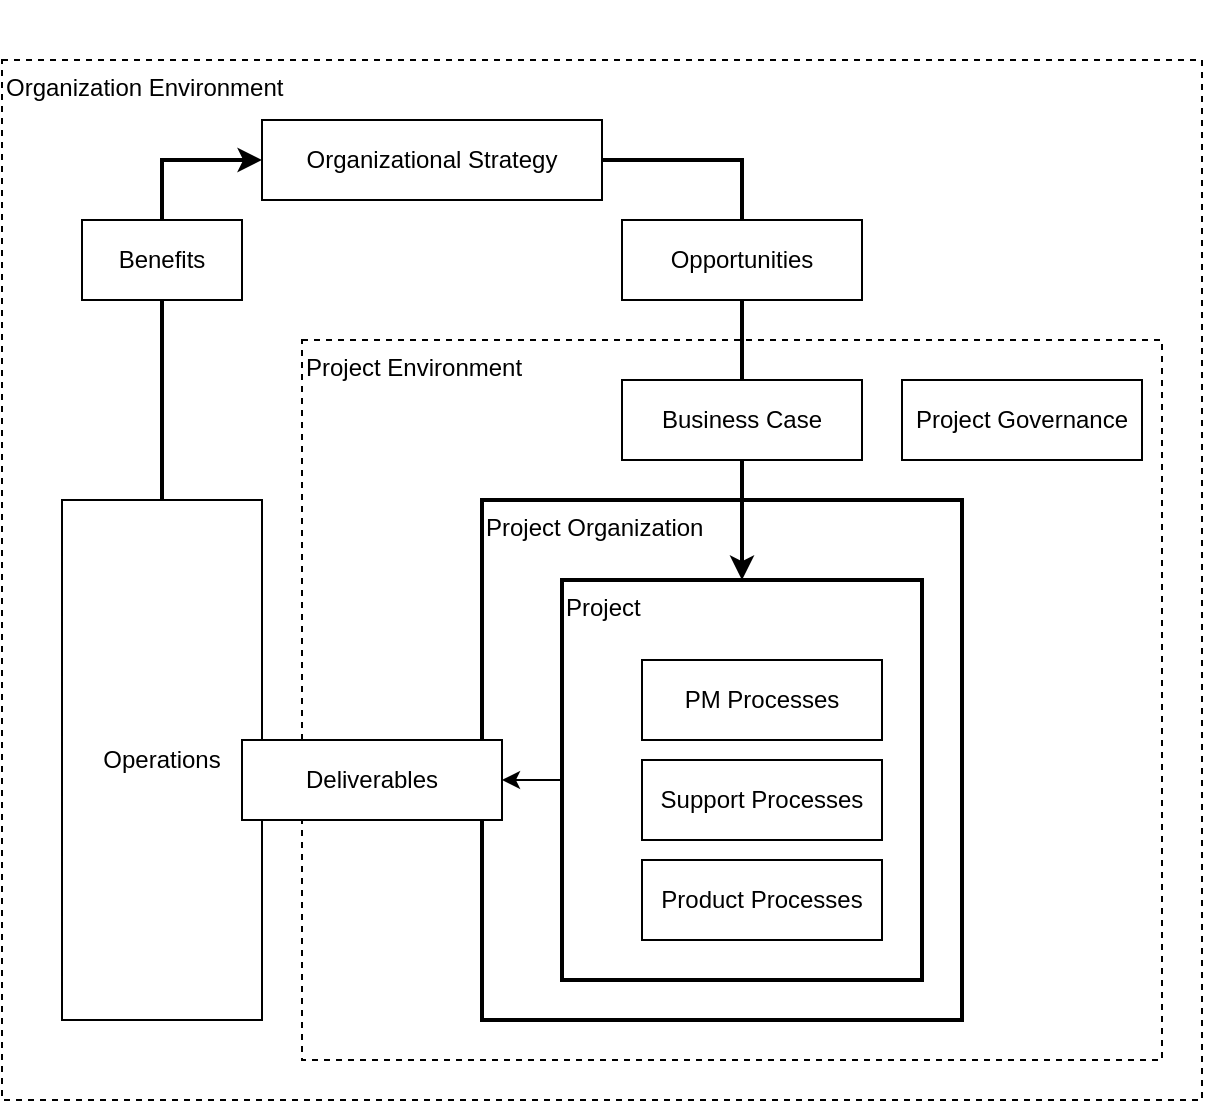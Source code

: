 <mxfile version="20.2.2" type="github">
  <diagram id="T9uuaTeBy4bPSP1g8a4x" name="Page-1">
    <mxGraphModel dx="595" dy="754" grid="1" gridSize="10" guides="1" tooltips="1" connect="1" arrows="1" fold="1" page="1" pageScale="1" pageWidth="827" pageHeight="1169" math="0" shadow="0">
      <root>
        <mxCell id="0" />
        <mxCell id="1" parent="0" />
        <mxCell id="GTCAQwFeK-3oEQe4TXUH-24" value="Organization Environment" style="whiteSpace=wrap;html=1;verticalAlign=top;align=left;dashed=1;" parent="1" vertex="1">
          <mxGeometry x="960" y="380" width="600" height="520" as="geometry" />
        </mxCell>
        <mxCell id="GTCAQwFeK-3oEQe4TXUH-21" value="Project Environment" style="whiteSpace=wrap;html=1;verticalAlign=top;align=left;dashed=1;" parent="1" vertex="1">
          <mxGeometry x="1110" y="520" width="430" height="360" as="geometry" />
        </mxCell>
        <mxCell id="WgbX4FKlPc8r-MKVr4ft-3" value="Project Organization" style="whiteSpace=wrap;html=1;verticalAlign=top;align=left;strokeWidth=2;" vertex="1" parent="1">
          <mxGeometry x="1200" y="600" width="240" height="260" as="geometry" />
        </mxCell>
        <mxCell id="WgbX4FKlPc8r-MKVr4ft-12" style="edgeStyle=orthogonalEdgeStyle;rounded=0;orthogonalLoop=1;jettySize=auto;html=1;exitX=0;exitY=0.5;exitDx=0;exitDy=0;entryX=1;entryY=0.5;entryDx=0;entryDy=0;fontColor=#FFFFFF;" edge="1" parent="1" source="GTCAQwFeK-3oEQe4TXUH-20" target="GTCAQwFeK-3oEQe4TXUH-13">
          <mxGeometry relative="1" as="geometry" />
        </mxCell>
        <mxCell id="GTCAQwFeK-3oEQe4TXUH-20" value="Project" style="whiteSpace=wrap;html=1;verticalAlign=top;align=left;strokeWidth=2;" parent="1" vertex="1">
          <mxGeometry x="1240" y="640" width="180" height="200" as="geometry" />
        </mxCell>
        <mxCell id="GTCAQwFeK-3oEQe4TXUH-15" style="edgeStyle=orthogonalEdgeStyle;rounded=0;orthogonalLoop=1;jettySize=auto;html=1;exitX=0.5;exitY=0;exitDx=0;exitDy=0;entryX=0.5;entryY=1;entryDx=0;entryDy=0;endArrow=none;endFill=0;strokeWidth=2;" parent="1" source="GTCAQwFeK-3oEQe4TXUH-4" target="GTCAQwFeK-3oEQe4TXUH-5" edge="1">
          <mxGeometry relative="1" as="geometry" />
        </mxCell>
        <mxCell id="GTCAQwFeK-3oEQe4TXUH-4" value="Operations" style="whiteSpace=wrap;html=1;" parent="1" vertex="1">
          <mxGeometry x="990" y="600" width="100" height="260" as="geometry" />
        </mxCell>
        <mxCell id="GTCAQwFeK-3oEQe4TXUH-16" style="edgeStyle=orthogonalEdgeStyle;rounded=0;orthogonalLoop=1;jettySize=auto;html=1;exitX=0.5;exitY=0;exitDx=0;exitDy=0;entryX=0;entryY=0.5;entryDx=0;entryDy=0;strokeWidth=2;" parent="1" source="GTCAQwFeK-3oEQe4TXUH-5" target="GTCAQwFeK-3oEQe4TXUH-6" edge="1">
          <mxGeometry relative="1" as="geometry" />
        </mxCell>
        <mxCell id="GTCAQwFeK-3oEQe4TXUH-5" value="Benefits&lt;span style=&quot;color: rgba(0, 0, 0, 0); font-family: monospace; font-size: 0px; text-align: start;&quot;&gt;%3CmxGraphModel%3E%3Croot%3E%3CmxCell%20id%3D%220%22%2F%3E%3CmxCell%20id%3D%221%22%20parent%3D%220%22%2F%3E%3CmxCell%20id%3D%222%22%20value%3D%22Operations%22%20style%3D%22whiteSpace%3Dwrap%3Bhtml%3D1%3B%22%20vertex%3D%221%22%20parent%3D%221%22%3E%3CmxGeometry%20x%3D%22100%22%20y%3D%22290%22%20width%3D%22100%22%20height%3D%22260%22%20as%3D%22geometry%22%2F%3E%3C%2FmxCell%3E%3C%2Froot%3E%3C%2FmxGraphModel%3E&lt;/span&gt;" style="whiteSpace=wrap;html=1;" parent="1" vertex="1">
          <mxGeometry x="1000" y="460" width="80" height="40" as="geometry" />
        </mxCell>
        <mxCell id="GTCAQwFeK-3oEQe4TXUH-17" style="edgeStyle=orthogonalEdgeStyle;rounded=0;orthogonalLoop=1;jettySize=auto;html=1;exitX=1;exitY=0.5;exitDx=0;exitDy=0;entryX=0.5;entryY=0;entryDx=0;entryDy=0;endArrow=none;endFill=0;strokeWidth=2;" parent="1" source="GTCAQwFeK-3oEQe4TXUH-6" target="GTCAQwFeK-3oEQe4TXUH-7" edge="1">
          <mxGeometry relative="1" as="geometry" />
        </mxCell>
        <mxCell id="GTCAQwFeK-3oEQe4TXUH-6" value="Organizational Strategy" style="whiteSpace=wrap;html=1;" parent="1" vertex="1">
          <mxGeometry x="1090" y="410" width="170" height="40" as="geometry" />
        </mxCell>
        <mxCell id="GTCAQwFeK-3oEQe4TXUH-18" style="edgeStyle=orthogonalEdgeStyle;rounded=0;orthogonalLoop=1;jettySize=auto;html=1;exitX=0.5;exitY=1;exitDx=0;exitDy=0;entryX=0.5;entryY=0;entryDx=0;entryDy=0;endArrow=none;endFill=0;strokeWidth=2;" parent="1" source="GTCAQwFeK-3oEQe4TXUH-7" target="GTCAQwFeK-3oEQe4TXUH-8" edge="1">
          <mxGeometry relative="1" as="geometry" />
        </mxCell>
        <mxCell id="GTCAQwFeK-3oEQe4TXUH-7" value="Opportunities" style="whiteSpace=wrap;html=1;" parent="1" vertex="1">
          <mxGeometry x="1270" y="460" width="120" height="40" as="geometry" />
        </mxCell>
        <mxCell id="WgbX4FKlPc8r-MKVr4ft-11" style="edgeStyle=orthogonalEdgeStyle;rounded=0;orthogonalLoop=1;jettySize=auto;html=1;exitX=0.5;exitY=1;exitDx=0;exitDy=0;entryX=0.5;entryY=0;entryDx=0;entryDy=0;fontColor=#FFFFFF;strokeWidth=2;" edge="1" parent="1" source="GTCAQwFeK-3oEQe4TXUH-8" target="GTCAQwFeK-3oEQe4TXUH-20">
          <mxGeometry relative="1" as="geometry" />
        </mxCell>
        <mxCell id="GTCAQwFeK-3oEQe4TXUH-8" value="Business Case" style="whiteSpace=wrap;html=1;" parent="1" vertex="1">
          <mxGeometry x="1270" y="540" width="120" height="40" as="geometry" />
        </mxCell>
        <mxCell id="GTCAQwFeK-3oEQe4TXUH-9" value="Project Governance" style="whiteSpace=wrap;html=1;" parent="1" vertex="1">
          <mxGeometry x="1410" y="540" width="120" height="40" as="geometry" />
        </mxCell>
        <mxCell id="GTCAQwFeK-3oEQe4TXUH-10" value="PM Processes" style="whiteSpace=wrap;html=1;" parent="1" vertex="1">
          <mxGeometry x="1280" y="680" width="120" height="40" as="geometry" />
        </mxCell>
        <mxCell id="GTCAQwFeK-3oEQe4TXUH-11" value="Support Processes" style="whiteSpace=wrap;html=1;" parent="1" vertex="1">
          <mxGeometry x="1280" y="730" width="120" height="40" as="geometry" />
        </mxCell>
        <mxCell id="GTCAQwFeK-3oEQe4TXUH-12" value="Product Processes" style="whiteSpace=wrap;html=1;" parent="1" vertex="1">
          <mxGeometry x="1280" y="780" width="120" height="40" as="geometry" />
        </mxCell>
        <mxCell id="GTCAQwFeK-3oEQe4TXUH-13" value="Deliverables" style="whiteSpace=wrap;html=1;" parent="1" vertex="1">
          <mxGeometry x="1080" y="720" width="130" height="40" as="geometry" />
        </mxCell>
        <mxCell id="WgbX4FKlPc8r-MKVr4ft-10" value="External Environment" style="text;html=1;align=left;verticalAlign=middle;resizable=0;points=[];autosize=1;strokeColor=none;fillColor=none;fontColor=#FFFFFF;" vertex="1" parent="1">
          <mxGeometry x="960" y="350" width="140" height="30" as="geometry" />
        </mxCell>
      </root>
    </mxGraphModel>
  </diagram>
</mxfile>
